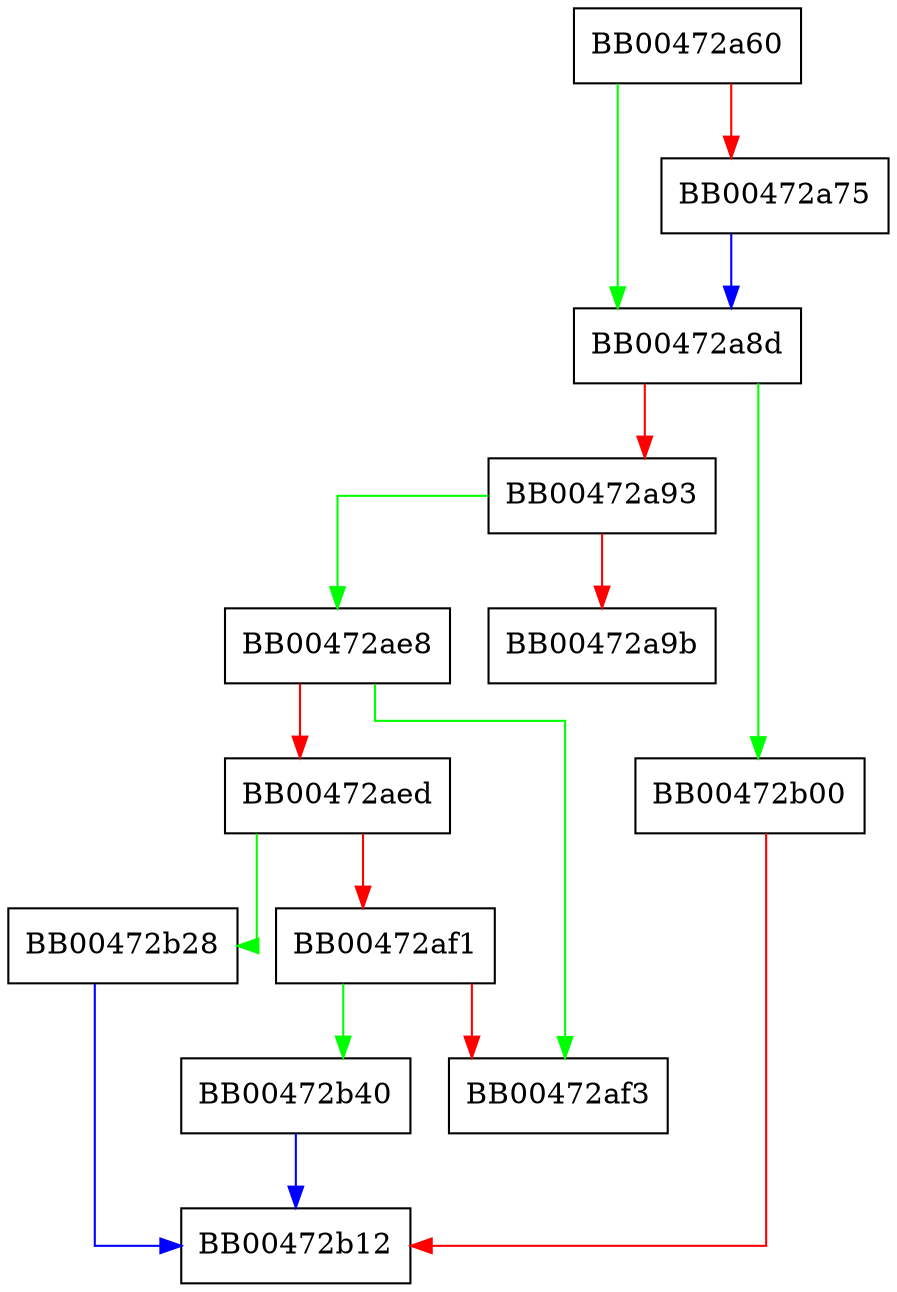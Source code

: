 digraph apps_ssl_info_callback {
  node [shape="box"];
  graph [splines=ortho];
  BB00472a60 -> BB00472a8d [color="green"];
  BB00472a60 -> BB00472a75 [color="red"];
  BB00472a75 -> BB00472a8d [color="blue"];
  BB00472a8d -> BB00472b00 [color="green"];
  BB00472a8d -> BB00472a93 [color="red"];
  BB00472a93 -> BB00472ae8 [color="green"];
  BB00472a93 -> BB00472a9b [color="red"];
  BB00472ae8 -> BB00472af3 [color="green"];
  BB00472ae8 -> BB00472aed [color="red"];
  BB00472aed -> BB00472b28 [color="green"];
  BB00472aed -> BB00472af1 [color="red"];
  BB00472af1 -> BB00472b40 [color="green"];
  BB00472af1 -> BB00472af3 [color="red"];
  BB00472b00 -> BB00472b12 [color="red"];
  BB00472b28 -> BB00472b12 [color="blue"];
  BB00472b40 -> BB00472b12 [color="blue"];
}